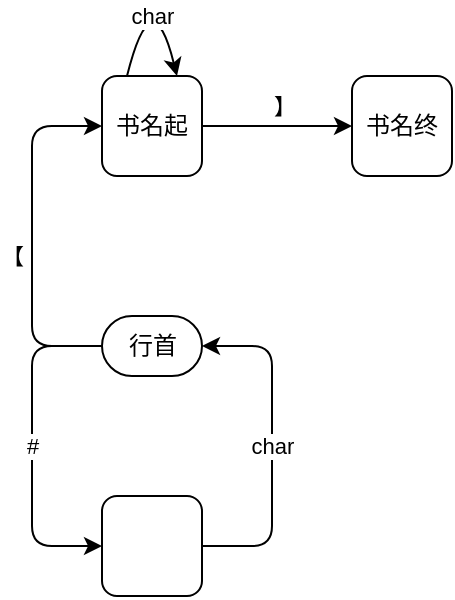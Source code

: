 <mxfile>
    <diagram id="jnQ5miasbXVnqwzZPXiH" name="Page-1">
        <mxGraphModel dx="677" dy="414" grid="1" gridSize="10" guides="1" tooltips="1" connect="1" arrows="1" fold="1" page="1" pageScale="1" pageWidth="1169" pageHeight="827" math="0" shadow="0">
            <root>
                <mxCell id="0"/>
                <mxCell id="1" parent="0"/>
                <mxCell id="4" value="#" style="edgeStyle=orthogonalEdgeStyle;html=1;entryX=0;entryY=0.5;entryDx=0;entryDy=0;exitX=0;exitY=0.5;exitDx=0;exitDy=0;exitPerimeter=0;" edge="1" parent="1" source="2" target="3">
                    <mxGeometry relative="1" as="geometry">
                        <Array as="points">
                            <mxPoint x="60" y="225"/>
                            <mxPoint x="60" y="325"/>
                        </Array>
                    </mxGeometry>
                </mxCell>
                <mxCell id="7" value="【" style="edgeStyle=orthogonalEdgeStyle;html=1;exitX=0;exitY=0.5;exitDx=0;exitDy=0;exitPerimeter=0;entryX=0;entryY=0.5;entryDx=0;entryDy=0;" edge="1" parent="1" source="2" target="6">
                    <mxGeometry x="-0.103" y="10" relative="1" as="geometry">
                        <Array as="points">
                            <mxPoint x="60" y="225"/>
                            <mxPoint x="60" y="115"/>
                        </Array>
                        <mxPoint as="offset"/>
                    </mxGeometry>
                </mxCell>
                <mxCell id="2" value="行首" style="html=1;dashed=0;whitespace=wrap;shape=mxgraph.dfd.start" vertex="1" parent="1">
                    <mxGeometry x="95" y="210" width="50" height="30" as="geometry"/>
                </mxCell>
                <mxCell id="5" value="char" style="edgeStyle=orthogonalEdgeStyle;html=1;exitX=1;exitY=0.5;exitDx=0;exitDy=0;entryX=1;entryY=0.5;entryDx=0;entryDy=0;entryPerimeter=0;" edge="1" parent="1" source="3" target="2">
                    <mxGeometry relative="1" as="geometry">
                        <mxPoint x="150" y="240" as="targetPoint"/>
                        <Array as="points">
                            <mxPoint x="180" y="325"/>
                            <mxPoint x="180" y="225"/>
                        </Array>
                    </mxGeometry>
                </mxCell>
                <mxCell id="3" value="" style="rounded=1;whiteSpace=wrap;html=1;" vertex="1" parent="1">
                    <mxGeometry x="95" y="300" width="50" height="50" as="geometry"/>
                </mxCell>
                <mxCell id="10" value="】" style="html=1;exitX=1;exitY=0.5;exitDx=0;exitDy=0;entryX=0;entryY=0.5;entryDx=0;entryDy=0;edgeStyle=orthogonalEdgeStyle;" edge="1" parent="1" source="6" target="11">
                    <mxGeometry x="0.091" y="10" relative="1" as="geometry">
                        <mxPoint x="120" y="210" as="targetPoint"/>
                        <mxPoint as="offset"/>
                    </mxGeometry>
                </mxCell>
                <mxCell id="6" value="书名起" style="rounded=1;whiteSpace=wrap;html=1;" vertex="1" parent="1">
                    <mxGeometry x="95" y="90" width="50" height="50" as="geometry"/>
                </mxCell>
                <mxCell id="8" value="char" style="edgeStyle=orthogonalEdgeStyle;curved=1;html=1;exitX=0.25;exitY=0;exitDx=0;exitDy=0;entryX=0.75;entryY=0;entryDx=0;entryDy=0;" edge="1" parent="1" source="6" target="6">
                    <mxGeometry x="-0.366" y="-5" relative="1" as="geometry">
                        <Array as="points">
                            <mxPoint x="120" y="40"/>
                        </Array>
                        <mxPoint as="offset"/>
                    </mxGeometry>
                </mxCell>
                <mxCell id="11" value="书名终" style="rounded=1;whiteSpace=wrap;html=1;" vertex="1" parent="1">
                    <mxGeometry x="220" y="90" width="50" height="50" as="geometry"/>
                </mxCell>
            </root>
        </mxGraphModel>
    </diagram>
</mxfile>